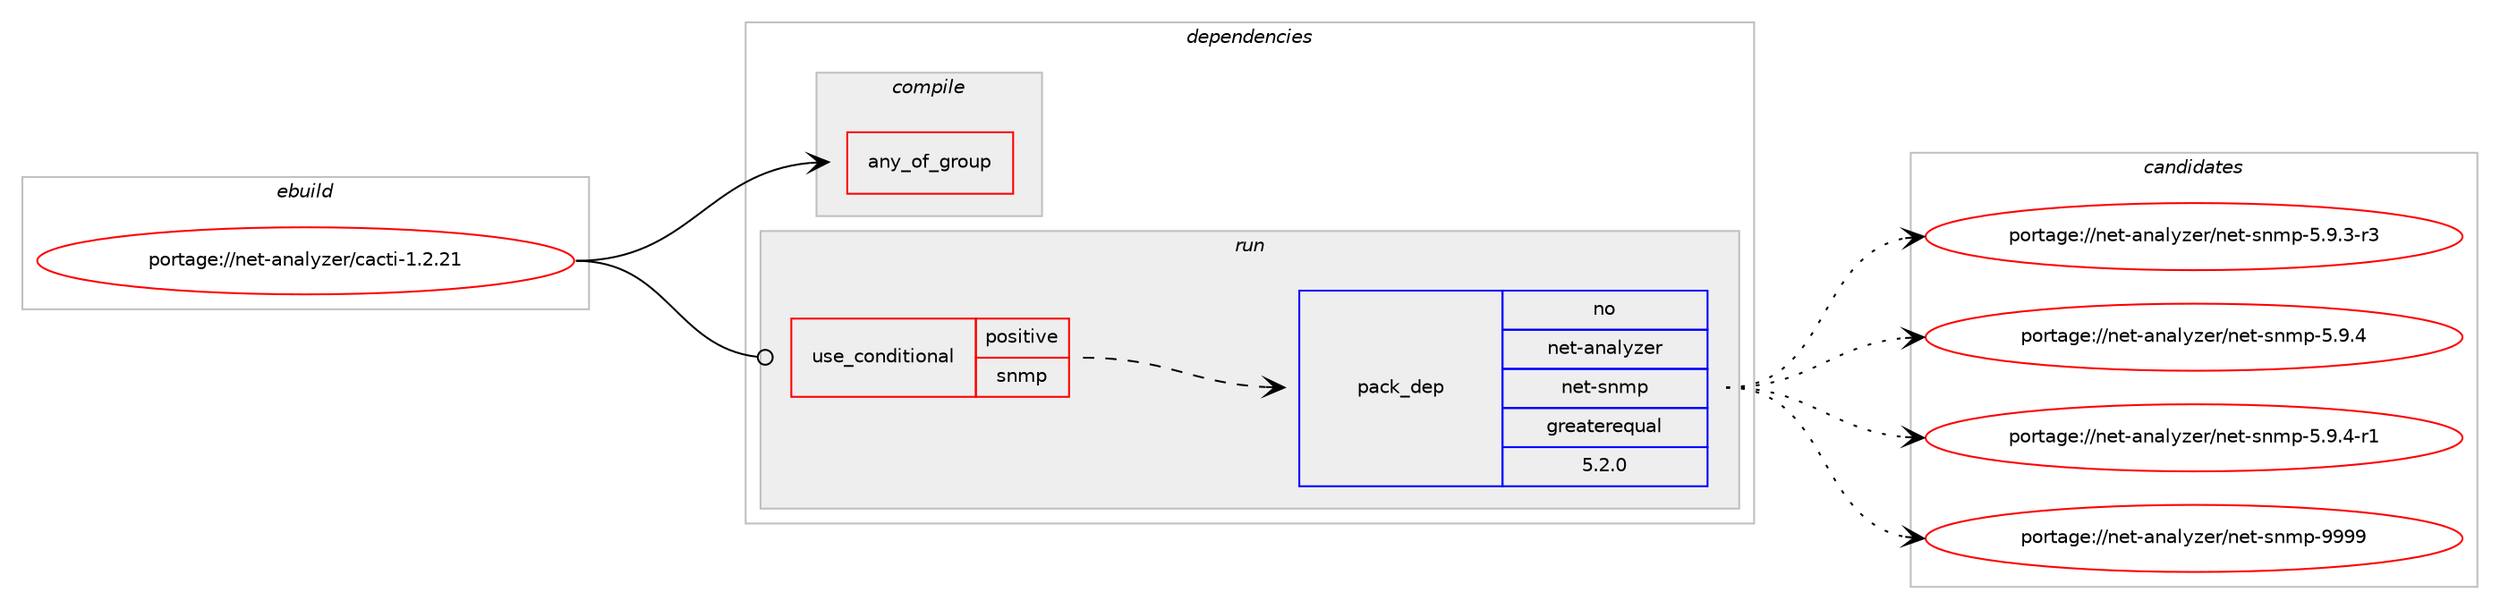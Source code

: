 digraph prolog {

# *************
# Graph options
# *************

newrank=true;
concentrate=true;
compound=true;
graph [rankdir=LR,fontname=Helvetica,fontsize=10,ranksep=1.5];#, ranksep=2.5, nodesep=0.2];
edge  [arrowhead=vee];
node  [fontname=Helvetica,fontsize=10];

# **********
# The ebuild
# **********

subgraph cluster_leftcol {
color=gray;
rank=same;
label=<<i>ebuild</i>>;
id [label="portage://net-analyzer/cacti-1.2.21", color=red, width=4, href="../net-analyzer/cacti-1.2.21.svg"];
}

# ****************
# The dependencies
# ****************

subgraph cluster_midcol {
color=gray;
label=<<i>dependencies</i>>;
subgraph cluster_compile {
fillcolor="#eeeeee";
style=filled;
label=<<i>compile</i>>;
subgraph any2323 {
dependency173122 [label=<<TABLE BORDER="0" CELLBORDER="1" CELLSPACING="0" CELLPADDING="4"><TR><TD CELLPADDING="10">any_of_group</TD></TR></TABLE>>, shape=none, color=red];# *** BEGIN UNKNOWN DEPENDENCY TYPE (TODO) ***
# dependency173122 -> package_dependency(portage://net-analyzer/cacti-1.2.21,install,no,virtual,httpd-basic,none,[,,],[],[])
# *** END UNKNOWN DEPENDENCY TYPE (TODO) ***

# *** BEGIN UNKNOWN DEPENDENCY TYPE (TODO) ***
# dependency173122 -> package_dependency(portage://net-analyzer/cacti-1.2.21,install,no,virtual,httpd-cgi,none,[,,],[],[])
# *** END UNKNOWN DEPENDENCY TYPE (TODO) ***

# *** BEGIN UNKNOWN DEPENDENCY TYPE (TODO) ***
# dependency173122 -> package_dependency(portage://net-analyzer/cacti-1.2.21,install,no,virtual,httpd-fastcgi,none,[,,],[],[])
# *** END UNKNOWN DEPENDENCY TYPE (TODO) ***

}
id:e -> dependency173122:w [weight=20,style="solid",arrowhead="vee"];
# *** BEGIN UNKNOWN DEPENDENCY TYPE (TODO) ***
# id -> package_dependency(portage://net-analyzer/cacti-1.2.21,install,no,app-admin,webapp-config,none,[,,],[],[])
# *** END UNKNOWN DEPENDENCY TYPE (TODO) ***

}
subgraph cluster_compileandrun {
fillcolor="#eeeeee";
style=filled;
label=<<i>compile and run</i>>;
}
subgraph cluster_run {
fillcolor="#eeeeee";
style=filled;
label=<<i>run</i>>;
subgraph cond84505 {
dependency173123 [label=<<TABLE BORDER="0" CELLBORDER="1" CELLSPACING="0" CELLPADDING="4"><TR><TD ROWSPAN="3" CELLPADDING="10">use_conditional</TD></TR><TR><TD>positive</TD></TR><TR><TD>snmp</TD></TR></TABLE>>, shape=none, color=red];
subgraph pack86126 {
dependency173124 [label=<<TABLE BORDER="0" CELLBORDER="1" CELLSPACING="0" CELLPADDING="4" WIDTH="220"><TR><TD ROWSPAN="6" CELLPADDING="30">pack_dep</TD></TR><TR><TD WIDTH="110">no</TD></TR><TR><TD>net-analyzer</TD></TR><TR><TD>net-snmp</TD></TR><TR><TD>greaterequal</TD></TR><TR><TD>5.2.0</TD></TR></TABLE>>, shape=none, color=blue];
}
dependency173123:e -> dependency173124:w [weight=20,style="dashed",arrowhead="vee"];
}
id:e -> dependency173123:w [weight=20,style="solid",arrowhead="odot"];
# *** BEGIN UNKNOWN DEPENDENCY TYPE (TODO) ***
# id -> package_dependency(portage://net-analyzer/cacti-1.2.21,run,no,app-admin,webapp-config,none,[,,],[],[])
# *** END UNKNOWN DEPENDENCY TYPE (TODO) ***

# *** BEGIN UNKNOWN DEPENDENCY TYPE (TODO) ***
# id -> package_dependency(portage://net-analyzer/cacti-1.2.21,run,no,dev-lang,php,none,[,,],[],[use(enable(cli),none),use(enable(mysql),none),use(enable(pdo),none),use(enable(session),none),use(enable(sockets),none),use(enable(xml),none)])
# *** END UNKNOWN DEPENDENCY TYPE (TODO) ***

# *** BEGIN UNKNOWN DEPENDENCY TYPE (TODO) ***
# id -> package_dependency(portage://net-analyzer/cacti-1.2.21,run,no,dev-php,adodb,none,[,,],[],[])
# *** END UNKNOWN DEPENDENCY TYPE (TODO) ***

# *** BEGIN UNKNOWN DEPENDENCY TYPE (TODO) ***
# id -> package_dependency(portage://net-analyzer/cacti-1.2.21,run,no,net-analyzer,rrdtool,none,[,,],[],[use(enable(graph),none)])
# *** END UNKNOWN DEPENDENCY TYPE (TODO) ***

# *** BEGIN UNKNOWN DEPENDENCY TYPE (TODO) ***
# id -> package_dependency(portage://net-analyzer/cacti-1.2.21,run,no,virtual,cron,none,[,,],[],[])
# *** END UNKNOWN DEPENDENCY TYPE (TODO) ***

}
}

# **************
# The candidates
# **************

subgraph cluster_choices {
rank=same;
color=gray;
label=<<i>candidates</i>>;

subgraph choice86126 {
color=black;
nodesep=1;
choice11010111645971109710812112210111447110101116451151101091124553465746514511451 [label="portage://net-analyzer/net-snmp-5.9.3-r3", color=red, width=4,href="../net-analyzer/net-snmp-5.9.3-r3.svg"];
choice1101011164597110971081211221011144711010111645115110109112455346574652 [label="portage://net-analyzer/net-snmp-5.9.4", color=red, width=4,href="../net-analyzer/net-snmp-5.9.4.svg"];
choice11010111645971109710812112210111447110101116451151101091124553465746524511449 [label="portage://net-analyzer/net-snmp-5.9.4-r1", color=red, width=4,href="../net-analyzer/net-snmp-5.9.4-r1.svg"];
choice11010111645971109710812112210111447110101116451151101091124557575757 [label="portage://net-analyzer/net-snmp-9999", color=red, width=4,href="../net-analyzer/net-snmp-9999.svg"];
dependency173124:e -> choice11010111645971109710812112210111447110101116451151101091124553465746514511451:w [style=dotted,weight="100"];
dependency173124:e -> choice1101011164597110971081211221011144711010111645115110109112455346574652:w [style=dotted,weight="100"];
dependency173124:e -> choice11010111645971109710812112210111447110101116451151101091124553465746524511449:w [style=dotted,weight="100"];
dependency173124:e -> choice11010111645971109710812112210111447110101116451151101091124557575757:w [style=dotted,weight="100"];
}
}

}
